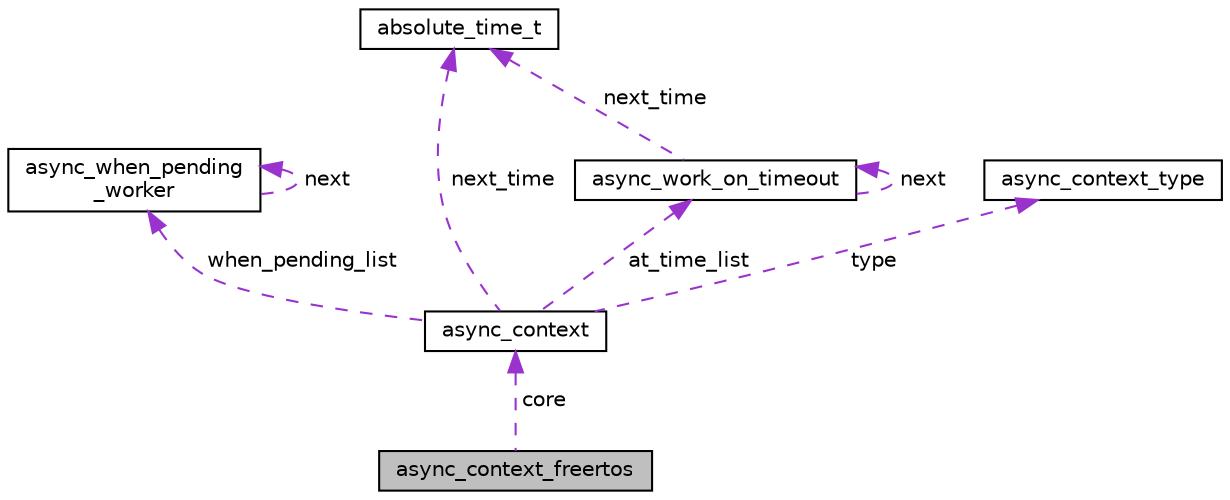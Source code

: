 digraph "async_context_freertos"
{
 // LATEX_PDF_SIZE
  edge [fontname="Helvetica",fontsize="10",labelfontname="Helvetica",labelfontsize="10"];
  node [fontname="Helvetica",fontsize="10",shape=record];
  Node1 [label="async_context_freertos",height=0.2,width=0.4,color="black", fillcolor="grey75", style="filled", fontcolor="black",tooltip=" "];
  Node2 -> Node1 [dir="back",color="darkorchid3",fontsize="10",style="dashed",label=" core" ,fontname="Helvetica"];
  Node2 [label="async_context",height=0.2,width=0.4,color="black", fillcolor="white", style="filled",URL="$structasync__context.html",tooltip="Base structure type of all async_contexts. For details about its use, see pico_async_context."];
  Node3 -> Node2 [dir="back",color="darkorchid3",fontsize="10",style="dashed",label=" when_pending_list" ,fontname="Helvetica"];
  Node3 [label="async_when_pending\l_worker",height=0.2,width=0.4,color="black", fillcolor="white", style="filled",URL="$structasync__when__pending__worker.html",tooltip="A \"worker\" instance used by an async_context."];
  Node3 -> Node3 [dir="back",color="darkorchid3",fontsize="10",style="dashed",label=" next" ,fontname="Helvetica"];
  Node4 -> Node2 [dir="back",color="darkorchid3",fontsize="10",style="dashed",label=" at_time_list" ,fontname="Helvetica"];
  Node4 [label="async_work_on_timeout",height=0.2,width=0.4,color="black", fillcolor="white", style="filled",URL="$structasync__work__on__timeout.html",tooltip="A \"timeout\" instance used by an async_context."];
  Node4 -> Node4 [dir="back",color="darkorchid3",fontsize="10",style="dashed",label=" next" ,fontname="Helvetica"];
  Node5 -> Node4 [dir="back",color="darkorchid3",fontsize="10",style="dashed",label=" next_time" ,fontname="Helvetica"];
  Node5 [label="absolute_time_t",height=0.2,width=0.4,color="black", fillcolor="white", style="filled",URL="$structabsolute__time__t.html",tooltip=" "];
  Node6 -> Node2 [dir="back",color="darkorchid3",fontsize="10",style="dashed",label=" type" ,fontname="Helvetica"];
  Node6 [label="async_context_type",height=0.2,width=0.4,color="black", fillcolor="white", style="filled",URL="$structasync__context__type.html",tooltip="Implementation of an async_context type, providing methods common to that type."];
  Node5 -> Node2 [dir="back",color="darkorchid3",fontsize="10",style="dashed",label=" next_time" ,fontname="Helvetica"];
}
